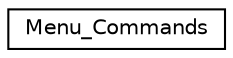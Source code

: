 digraph "Graphical Class Hierarchy"
{
 // INTERACTIVE_SVG=YES
  edge [fontname="Helvetica",fontsize="10",labelfontname="Helvetica",labelfontsize="10"];
  node [fontname="Helvetica",fontsize="10",shape=record];
  rankdir="LR";
  Node1 [label="Menu_Commands",height=0.2,width=0.4,color="black", fillcolor="white", style="filled",URL="$classMenu__Commands.html"];
}
